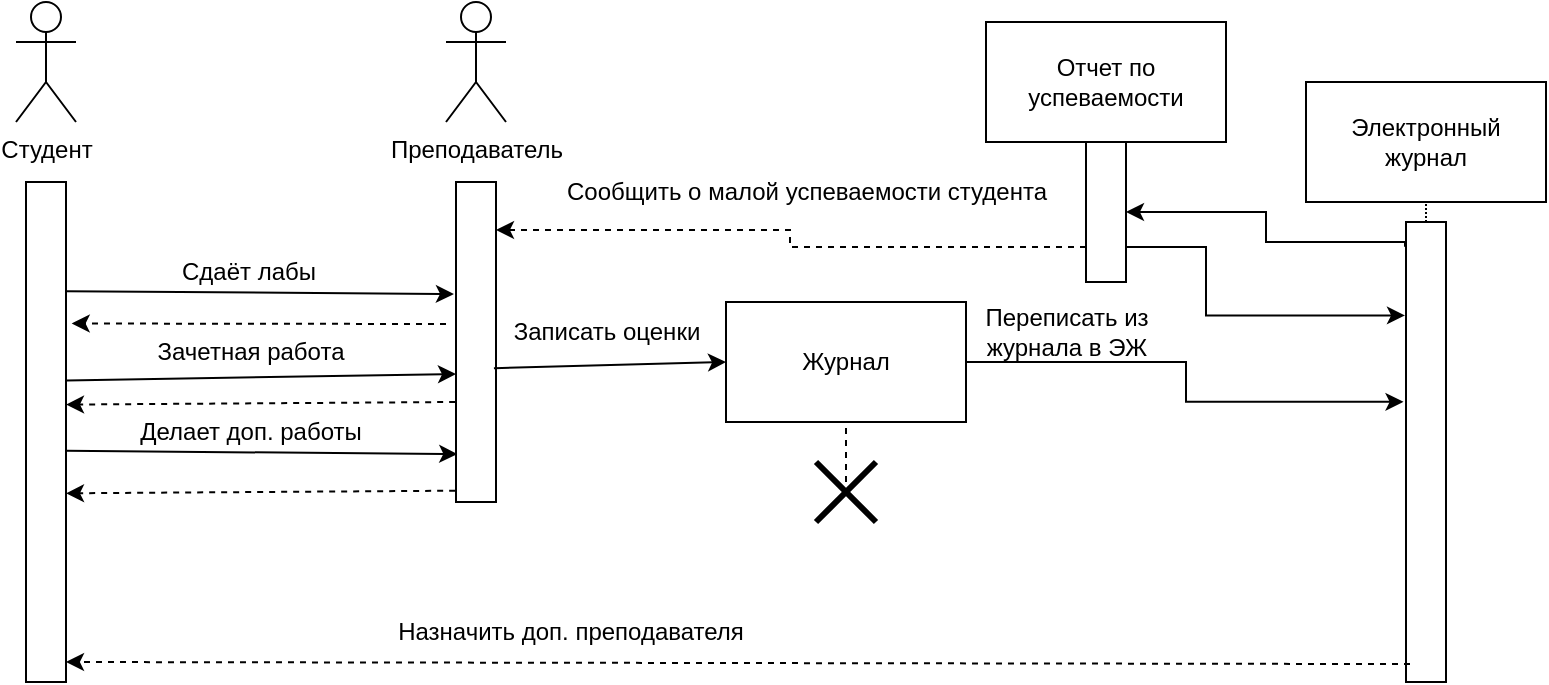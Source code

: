 <mxfile version="20.4.2" type="google"><diagram id="_qVoUcQKlECH1hMntTNc" name="Страница 1"><mxGraphModel grid="1" page="1" gridSize="10" guides="1" tooltips="1" connect="1" arrows="1" fold="1" pageScale="1" pageWidth="827" pageHeight="1169" math="0" shadow="0"><root><mxCell id="0"/><mxCell id="1" parent="0"/><mxCell id="6WVvSxm9lhf8AIbj4nVh-1" value="Студент" style="shape=umlActor;verticalLabelPosition=bottom;verticalAlign=top;html=1;outlineConnect=0;" vertex="1" parent="1"><mxGeometry x="45" y="20" width="30" height="60" as="geometry"/></mxCell><mxCell id="6WVvSxm9lhf8AIbj4nVh-4" value="" style="rounded=0;whiteSpace=wrap;html=1;" vertex="1" parent="1"><mxGeometry x="50" y="110" width="20" height="250" as="geometry"/></mxCell><mxCell id="6WVvSxm9lhf8AIbj4nVh-5" value="Преподаватель" style="shape=umlActor;verticalLabelPosition=bottom;verticalAlign=top;html=1;outlineConnect=0;" vertex="1" parent="1"><mxGeometry x="260" y="20" width="30" height="60" as="geometry"/></mxCell><mxCell id="6WVvSxm9lhf8AIbj4nVh-6" value="" style="rounded=0;whiteSpace=wrap;html=1;" vertex="1" parent="1"><mxGeometry x="265" y="110" width="20" height="160" as="geometry"/></mxCell><mxCell id="6WVvSxm9lhf8AIbj4nVh-8" value="" style="endArrow=classic;html=1;rounded=0;exitX=0.964;exitY=0.141;exitDx=0;exitDy=0;exitPerimeter=0;entryX=-0.088;entryY=0.31;entryDx=0;entryDy=0;entryPerimeter=0;" edge="1" parent="1"><mxGeometry width="50" height="50" relative="1" as="geometry"><mxPoint x="70.0" y="164.61" as="sourcePoint"/><mxPoint x="263.96" y="166" as="targetPoint"/></mxGeometry></mxCell><mxCell id="6WVvSxm9lhf8AIbj4nVh-9" value="Сдаёт лабы" style="text;html=1;align=center;verticalAlign=middle;resizable=0;points=[];autosize=1;strokeColor=none;fillColor=none;" vertex="1" parent="1"><mxGeometry x="115.72" y="140" width="90" height="30" as="geometry"/></mxCell><mxCell id="6WVvSxm9lhf8AIbj4nVh-10" value="" style="endArrow=classic;html=1;rounded=0;exitX=1.017;exitY=0.397;exitDx=0;exitDy=0;entryX=-0.088;entryY=0.31;entryDx=0;entryDy=0;entryPerimeter=0;exitPerimeter=0;" edge="1" parent="1" source="6WVvSxm9lhf8AIbj4nVh-4"><mxGeometry width="50" height="50" relative="1" as="geometry"><mxPoint x="73.96" y="204.61" as="sourcePoint"/><mxPoint x="265" y="206.0" as="targetPoint"/></mxGeometry></mxCell><mxCell id="6WVvSxm9lhf8AIbj4nVh-11" value="Зачетная работа" style="text;html=1;align=center;verticalAlign=middle;resizable=0;points=[];autosize=1;strokeColor=none;fillColor=none;" vertex="1" parent="1"><mxGeometry x="101.76" y="180" width="120" height="30" as="geometry"/></mxCell><mxCell id="6WVvSxm9lhf8AIbj4nVh-12" value="" style="endArrow=classic;html=1;rounded=0;exitX=1.021;exitY=0.402;exitDx=0;exitDy=0;exitPerimeter=0;entryX=-0.088;entryY=0.31;entryDx=0;entryDy=0;entryPerimeter=0;" edge="1" parent="1"><mxGeometry width="50" height="50" relative="1" as="geometry"><mxPoint x="70.0" y="244.42" as="sourcePoint"/><mxPoint x="265.62" y="246.0" as="targetPoint"/></mxGeometry></mxCell><mxCell id="6WVvSxm9lhf8AIbj4nVh-13" value="Делает доп. работы" style="text;html=1;align=center;verticalAlign=middle;resizable=0;points=[];autosize=1;strokeColor=none;fillColor=none;" vertex="1" parent="1"><mxGeometry x="97.38" y="220" width="130" height="30" as="geometry"/></mxCell><mxCell id="6WVvSxm9lhf8AIbj4nVh-26" style="edgeStyle=orthogonalEdgeStyle;rounded=0;orthogonalLoop=1;jettySize=auto;html=1;exitX=0.5;exitY=1;exitDx=0;exitDy=0;entryX=0.5;entryY=0;entryDx=0;entryDy=0;strokeColor=none;dashed=1;dashPattern=1 1;" edge="1" parent="1" source="6WVvSxm9lhf8AIbj4nVh-14" target="6WVvSxm9lhf8AIbj4nVh-20"><mxGeometry relative="1" as="geometry"/></mxCell><mxCell id="6WVvSxm9lhf8AIbj4nVh-14" value="Электронный журнал" style="rounded=0;whiteSpace=wrap;html=1;" vertex="1" parent="1"><mxGeometry x="690" y="60" width="120" height="60" as="geometry"/></mxCell><mxCell id="6WVvSxm9lhf8AIbj4nVh-24" style="edgeStyle=orthogonalEdgeStyle;rounded=0;orthogonalLoop=1;jettySize=auto;html=1;exitX=1;exitY=0.5;exitDx=0;exitDy=0;entryX=-0.062;entryY=0.391;entryDx=0;entryDy=0;entryPerimeter=0;" edge="1" parent="1" source="6WVvSxm9lhf8AIbj4nVh-16" target="6WVvSxm9lhf8AIbj4nVh-20"><mxGeometry relative="1" as="geometry"/></mxCell><mxCell id="6WVvSxm9lhf8AIbj4nVh-16" value="Журнал" style="rounded=0;whiteSpace=wrap;html=1;" vertex="1" parent="1"><mxGeometry x="400" y="170" width="120" height="60" as="geometry"/></mxCell><mxCell id="6WVvSxm9lhf8AIbj4nVh-17" value="" style="endArrow=classic;html=1;rounded=0;entryX=0;entryY=0.5;entryDx=0;entryDy=0;exitX=0.033;exitY=1.103;exitDx=0;exitDy=0;exitPerimeter=0;" edge="1" parent="1" source="6WVvSxm9lhf8AIbj4nVh-19" target="6WVvSxm9lhf8AIbj4nVh-16"><mxGeometry width="50" height="50" relative="1" as="geometry"><mxPoint x="270" y="270" as="sourcePoint"/><mxPoint x="320" y="220" as="targetPoint"/></mxGeometry></mxCell><mxCell id="6WVvSxm9lhf8AIbj4nVh-19" value="Записать оценки" style="text;html=1;align=center;verticalAlign=middle;resizable=0;points=[];autosize=1;strokeColor=none;fillColor=none;" vertex="1" parent="1"><mxGeometry x="280" y="170" width="120" height="30" as="geometry"/></mxCell><mxCell id="619V5nHgG-NUZYCw7npH-3" style="edgeStyle=orthogonalEdgeStyle;rounded=0;orthogonalLoop=1;jettySize=auto;html=1;exitX=-0.025;exitY=0.054;exitDx=0;exitDy=0;entryX=1;entryY=0.5;entryDx=0;entryDy=0;exitPerimeter=0;" edge="1" parent="1" source="6WVvSxm9lhf8AIbj4nVh-20" target="619V5nHgG-NUZYCw7npH-2"><mxGeometry relative="1" as="geometry"><Array as="points"><mxPoint x="740" y="140"/><mxPoint x="670" y="140"/><mxPoint x="670" y="125"/></Array></mxGeometry></mxCell><mxCell id="6WVvSxm9lhf8AIbj4nVh-20" value="" style="rounded=0;whiteSpace=wrap;html=1;" vertex="1" parent="1"><mxGeometry x="740" y="130" width="20" height="230" as="geometry"/></mxCell><mxCell id="6WVvSxm9lhf8AIbj4nVh-25" value="Переписать из&lt;br&gt;журнала в ЭЖ" style="text;html=1;align=center;verticalAlign=middle;resizable=0;points=[];autosize=1;strokeColor=none;fillColor=none;" vertex="1" parent="1"><mxGeometry x="515" y="165" width="110" height="40" as="geometry"/></mxCell><mxCell id="6WVvSxm9lhf8AIbj4nVh-27" value="" style="endArrow=none;dashed=1;html=1;rounded=0;dashPattern=1 1;strokeColor=default;exitX=0.5;exitY=0;exitDx=0;exitDy=0;" edge="1" parent="1" source="6WVvSxm9lhf8AIbj4nVh-20"><mxGeometry width="50" height="50" relative="1" as="geometry"><mxPoint x="620" y="190" as="sourcePoint"/><mxPoint x="750" y="120" as="targetPoint"/></mxGeometry></mxCell><mxCell id="6WVvSxm9lhf8AIbj4nVh-28" value="" style="endArrow=none;dashed=1;html=1;rounded=0;strokeColor=default;entryX=0.5;entryY=1;entryDx=0;entryDy=0;" edge="1" parent="1" target="6WVvSxm9lhf8AIbj4nVh-16"><mxGeometry width="50" height="50" relative="1" as="geometry"><mxPoint x="460" y="260" as="sourcePoint"/><mxPoint x="440" y="260" as="targetPoint"/></mxGeometry></mxCell><mxCell id="6WVvSxm9lhf8AIbj4nVh-29" value="" style="shape=umlDestroy;whiteSpace=wrap;html=1;strokeWidth=3;strokeColor=default;" vertex="1" parent="1"><mxGeometry x="445" y="250" width="30" height="30" as="geometry"/></mxCell><mxCell id="6WVvSxm9lhf8AIbj4nVh-35" value="" style="endArrow=classic;html=1;rounded=0;strokeColor=default;exitX=0.1;exitY=0.961;exitDx=0;exitDy=0;exitPerimeter=0;dashed=1;" edge="1" parent="1" source="6WVvSxm9lhf8AIbj4nVh-20"><mxGeometry width="50" height="50" relative="1" as="geometry"><mxPoint x="350" y="320" as="sourcePoint"/><mxPoint x="70" y="350" as="targetPoint"/></mxGeometry></mxCell><mxCell id="6WVvSxm9lhf8AIbj4nVh-36" value="Назначить доп. преподавателя" style="text;html=1;align=center;verticalAlign=middle;resizable=0;points=[];autosize=1;strokeColor=none;fillColor=none;" vertex="1" parent="1"><mxGeometry x="221.76" y="320" width="200" height="30" as="geometry"/></mxCell><mxCell id="6WVvSxm9lhf8AIbj4nVh-38" value="" style="endArrow=classic;html=1;rounded=0;dashed=1;strokeColor=default;entryX=1.142;entryY=0.283;entryDx=0;entryDy=0;entryPerimeter=0;" edge="1" parent="1" target="6WVvSxm9lhf8AIbj4nVh-4"><mxGeometry width="50" height="50" relative="1" as="geometry"><mxPoint x="260" y="181" as="sourcePoint"/><mxPoint x="290" y="160" as="targetPoint"/></mxGeometry></mxCell><mxCell id="6WVvSxm9lhf8AIbj4nVh-41" value="" style="endArrow=classic;html=1;rounded=0;dashed=1;strokeColor=default;exitX=0;exitY=0.25;exitDx=0;exitDy=0;entryX=1.021;entryY=0.149;entryDx=0;entryDy=0;entryPerimeter=0;" edge="1" parent="1"><mxGeometry width="50" height="50" relative="1" as="geometry"><mxPoint x="264.58" y="220" as="sourcePoint"/><mxPoint x="70.0" y="221.29" as="targetPoint"/></mxGeometry></mxCell><mxCell id="6WVvSxm9lhf8AIbj4nVh-42" value="" style="endArrow=classic;html=1;rounded=0;dashed=1;strokeColor=default;exitX=0;exitY=0.25;exitDx=0;exitDy=0;entryX=1.021;entryY=0.149;entryDx=0;entryDy=0;entryPerimeter=0;" edge="1" parent="1"><mxGeometry width="50" height="50" relative="1" as="geometry"><mxPoint x="264.58" y="264.35" as="sourcePoint"/><mxPoint x="70" y="265.64" as="targetPoint"/></mxGeometry></mxCell><mxCell id="619V5nHgG-NUZYCw7npH-1" value="Отчет по успеваемости" style="rounded=0;whiteSpace=wrap;html=1;" vertex="1" parent="1"><mxGeometry x="530" y="30" width="120" height="60" as="geometry"/></mxCell><mxCell id="619V5nHgG-NUZYCw7npH-9" style="edgeStyle=orthogonalEdgeStyle;rounded=0;orthogonalLoop=1;jettySize=auto;html=1;exitX=0;exitY=0.75;exitDx=0;exitDy=0;entryX=1;entryY=0.15;entryDx=0;entryDy=0;entryPerimeter=0;dashed=1;" edge="1" parent="1" source="619V5nHgG-NUZYCw7npH-2" target="6WVvSxm9lhf8AIbj4nVh-6"><mxGeometry relative="1" as="geometry"><mxPoint x="290" y="142.5" as="targetPoint"/><Array as="points"><mxPoint x="432" y="142"/><mxPoint x="432" y="134"/></Array></mxGeometry></mxCell><mxCell id="619V5nHgG-NUZYCw7npH-10" style="edgeStyle=orthogonalEdgeStyle;rounded=0;orthogonalLoop=1;jettySize=auto;html=1;exitX=1;exitY=0.75;exitDx=0;exitDy=0;entryX=-0.025;entryY=0.203;entryDx=0;entryDy=0;entryPerimeter=0;" edge="1" parent="1" source="619V5nHgG-NUZYCw7npH-2" target="6WVvSxm9lhf8AIbj4nVh-20"><mxGeometry relative="1" as="geometry"><Array as="points"><mxPoint x="640" y="143"/><mxPoint x="640" y="177"/></Array></mxGeometry></mxCell><mxCell id="619V5nHgG-NUZYCw7npH-2" value="" style="rounded=0;whiteSpace=wrap;html=1;" vertex="1" parent="1"><mxGeometry x="580" y="90" width="20" height="70" as="geometry"/></mxCell><mxCell id="619V5nHgG-NUZYCw7npH-8" value="Сообщить о малой успеваемости студента" style="text;html=1;align=center;verticalAlign=middle;resizable=0;points=[];autosize=1;strokeColor=none;fillColor=none;" vertex="1" parent="1"><mxGeometry x="310" y="100" width="260" height="30" as="geometry"/></mxCell></root></mxGraphModel></diagram></mxfile>